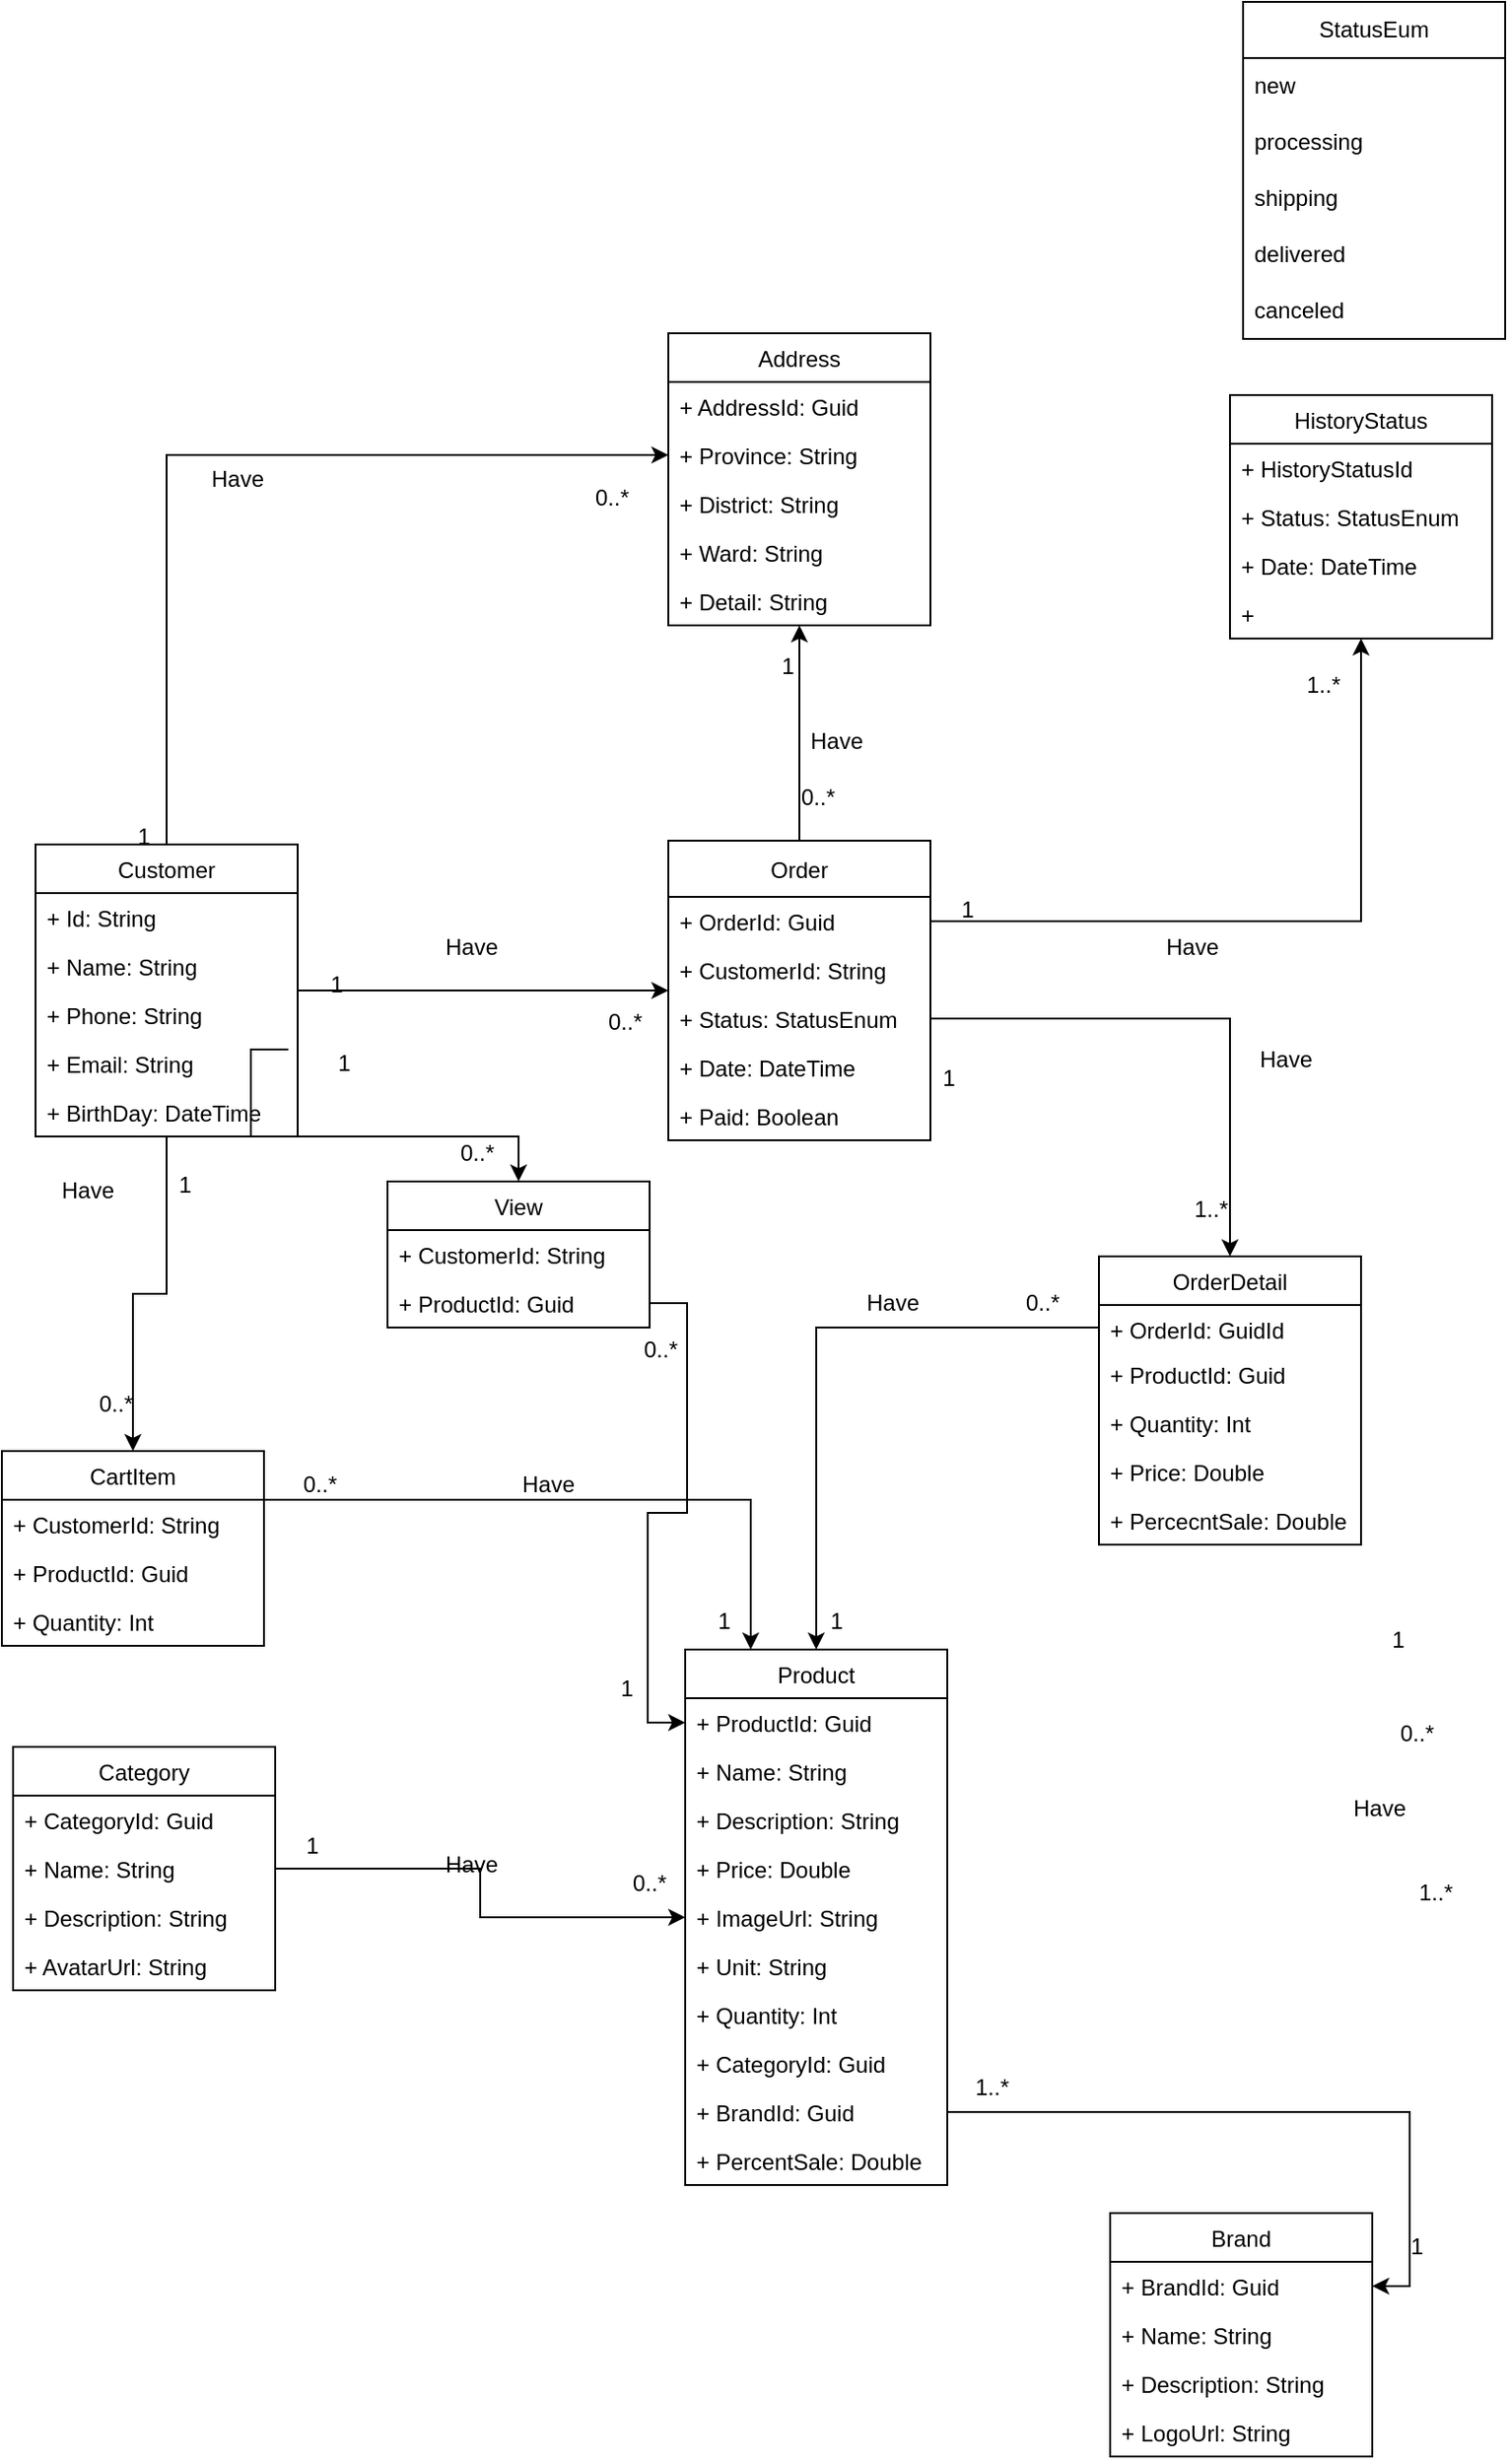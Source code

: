 <mxfile version="21.0.2" type="device"><diagram id="C5RBs43oDa-KdzZeNtuy" name="Page-1"><mxGraphModel dx="1518" dy="1815" grid="0" gridSize="10" guides="1" tooltips="1" connect="1" arrows="1" fold="1" page="1" pageScale="1" pageWidth="827" pageHeight="1169" math="0" shadow="0"><root><mxCell id="WIyWlLk6GJQsqaUBKTNV-0"/><mxCell id="WIyWlLk6GJQsqaUBKTNV-1" parent="WIyWlLk6GJQsqaUBKTNV-0"/><mxCell id="mDzmJwolwOswNW1QWuej-16" value="Category" style="swimlane;fontStyle=0;childLayout=stackLayout;horizontal=1;startSize=26;fillColor=none;horizontalStack=0;resizeParent=1;resizeParentMax=0;resizeLast=0;collapsible=1;marginBottom=0;" parent="WIyWlLk6GJQsqaUBKTNV-1" vertex="1"><mxGeometry x="30" y="522" width="140" height="130" as="geometry"/></mxCell><mxCell id="mDzmJwolwOswNW1QWuej-17" value="+ CategoryId: Guid" style="text;strokeColor=none;fillColor=none;align=left;verticalAlign=top;spacingLeft=4;spacingRight=4;overflow=hidden;rotatable=0;points=[[0,0.5],[1,0.5]];portConstraint=eastwest;" parent="mDzmJwolwOswNW1QWuej-16" vertex="1"><mxGeometry y="26" width="140" height="26" as="geometry"/></mxCell><mxCell id="mDzmJwolwOswNW1QWuej-18" value="+ Name: String" style="text;strokeColor=none;fillColor=none;align=left;verticalAlign=top;spacingLeft=4;spacingRight=4;overflow=hidden;rotatable=0;points=[[0,0.5],[1,0.5]];portConstraint=eastwest;" parent="mDzmJwolwOswNW1QWuej-16" vertex="1"><mxGeometry y="52" width="140" height="26" as="geometry"/></mxCell><mxCell id="mDzmJwolwOswNW1QWuej-19" value="+ Description: String" style="text;strokeColor=none;fillColor=none;align=left;verticalAlign=top;spacingLeft=4;spacingRight=4;overflow=hidden;rotatable=0;points=[[0,0.5],[1,0.5]];portConstraint=eastwest;" parent="mDzmJwolwOswNW1QWuej-16" vertex="1"><mxGeometry y="78" width="140" height="26" as="geometry"/></mxCell><mxCell id="mDzmJwolwOswNW1QWuej-20" value="+ AvatarUrl: String" style="text;strokeColor=none;fillColor=none;align=left;verticalAlign=top;spacingLeft=4;spacingRight=4;overflow=hidden;rotatable=0;points=[[0,0.5],[1,0.5]];portConstraint=eastwest;" parent="mDzmJwolwOswNW1QWuej-16" vertex="1"><mxGeometry y="104" width="140" height="26" as="geometry"/></mxCell><mxCell id="mDzmJwolwOswNW1QWuej-94" style="edgeStyle=orthogonalEdgeStyle;rounded=0;orthogonalLoop=1;jettySize=auto;html=1;exitX=1;exitY=0.25;exitDx=0;exitDy=0;entryX=0.25;entryY=0;entryDx=0;entryDy=0;" parent="WIyWlLk6GJQsqaUBKTNV-1" source="mDzmJwolwOswNW1QWuej-21" target="mDzmJwolwOswNW1QWuej-0" edge="1"><mxGeometry relative="1" as="geometry"/></mxCell><mxCell id="mDzmJwolwOswNW1QWuej-21" value="CartItem" style="swimlane;fontStyle=0;childLayout=stackLayout;horizontal=1;startSize=26;fillColor=none;horizontalStack=0;resizeParent=1;resizeParentMax=0;resizeLast=0;collapsible=1;marginBottom=0;" parent="WIyWlLk6GJQsqaUBKTNV-1" vertex="1"><mxGeometry x="24" y="364" width="140" height="104" as="geometry"/></mxCell><mxCell id="mDzmJwolwOswNW1QWuej-23" value="+ CustomerId: String" style="text;strokeColor=none;fillColor=none;align=left;verticalAlign=top;spacingLeft=4;spacingRight=4;overflow=hidden;rotatable=0;points=[[0,0.5],[1,0.5]];portConstraint=eastwest;" parent="mDzmJwolwOswNW1QWuej-21" vertex="1"><mxGeometry y="26" width="140" height="26" as="geometry"/></mxCell><mxCell id="mDzmJwolwOswNW1QWuej-24" value="+ ProductId: Guid" style="text;strokeColor=none;fillColor=none;align=left;verticalAlign=top;spacingLeft=4;spacingRight=4;overflow=hidden;rotatable=0;points=[[0,0.5],[1,0.5]];portConstraint=eastwest;" parent="mDzmJwolwOswNW1QWuej-21" vertex="1"><mxGeometry y="52" width="140" height="26" as="geometry"/></mxCell><mxCell id="mDzmJwolwOswNW1QWuej-25" value="+ Quantity: Int" style="text;strokeColor=none;fillColor=none;align=left;verticalAlign=top;spacingLeft=4;spacingRight=4;overflow=hidden;rotatable=0;points=[[0,0.5],[1,0.5]];portConstraint=eastwest;" parent="mDzmJwolwOswNW1QWuej-21" vertex="1"><mxGeometry y="78" width="140" height="26" as="geometry"/></mxCell><mxCell id="mDzmJwolwOswNW1QWuej-26" value="Address" style="swimlane;fontStyle=0;childLayout=stackLayout;horizontal=1;startSize=26;fillColor=none;horizontalStack=0;resizeParent=1;resizeParentMax=0;resizeLast=0;collapsible=1;marginBottom=0;" parent="WIyWlLk6GJQsqaUBKTNV-1" vertex="1"><mxGeometry x="380" y="-233" width="140" height="156" as="geometry"/></mxCell><mxCell id="mDzmJwolwOswNW1QWuej-27" value="+ AddressId: Guid" style="text;strokeColor=none;fillColor=none;align=left;verticalAlign=top;spacingLeft=4;spacingRight=4;overflow=hidden;rotatable=0;points=[[0,0.5],[1,0.5]];portConstraint=eastwest;" parent="mDzmJwolwOswNW1QWuej-26" vertex="1"><mxGeometry y="26" width="140" height="26" as="geometry"/></mxCell><mxCell id="mDzmJwolwOswNW1QWuej-28" value="+ Province: String" style="text;strokeColor=none;fillColor=none;align=left;verticalAlign=top;spacingLeft=4;spacingRight=4;overflow=hidden;rotatable=0;points=[[0,0.5],[1,0.5]];portConstraint=eastwest;" parent="mDzmJwolwOswNW1QWuej-26" vertex="1"><mxGeometry y="52" width="140" height="26" as="geometry"/></mxCell><mxCell id="mDzmJwolwOswNW1QWuej-29" value="+ District: String" style="text;strokeColor=none;fillColor=none;align=left;verticalAlign=top;spacingLeft=4;spacingRight=4;overflow=hidden;rotatable=0;points=[[0,0.5],[1,0.5]];portConstraint=eastwest;" parent="mDzmJwolwOswNW1QWuej-26" vertex="1"><mxGeometry y="78" width="140" height="26" as="geometry"/></mxCell><mxCell id="mDzmJwolwOswNW1QWuej-30" value="+ Ward: String" style="text;strokeColor=none;fillColor=none;align=left;verticalAlign=top;spacingLeft=4;spacingRight=4;overflow=hidden;rotatable=0;points=[[0,0.5],[1,0.5]];portConstraint=eastwest;" parent="mDzmJwolwOswNW1QWuej-26" vertex="1"><mxGeometry y="104" width="140" height="26" as="geometry"/></mxCell><mxCell id="k-5oP7KKYX7GasBhULWU-1" value="+ Detail: String" style="text;strokeColor=none;fillColor=none;align=left;verticalAlign=top;spacingLeft=4;spacingRight=4;overflow=hidden;rotatable=0;points=[[0,0.5],[1,0.5]];portConstraint=eastwest;" parent="mDzmJwolwOswNW1QWuej-26" vertex="1"><mxGeometry y="130" width="140" height="26" as="geometry"/></mxCell><mxCell id="mDzmJwolwOswNW1QWuej-96" style="edgeStyle=orthogonalEdgeStyle;rounded=0;orthogonalLoop=1;jettySize=auto;html=1;exitX=0.5;exitY=0;exitDx=0;exitDy=0;" parent="WIyWlLk6GJQsqaUBKTNV-1" source="mDzmJwolwOswNW1QWuej-36" target="mDzmJwolwOswNW1QWuej-26" edge="1"><mxGeometry relative="1" as="geometry"/></mxCell><mxCell id="mDzmJwolwOswNW1QWuej-36" value="Order" style="swimlane;fontStyle=0;childLayout=stackLayout;horizontal=1;startSize=30;fillColor=none;horizontalStack=0;resizeParent=1;resizeParentMax=0;resizeLast=0;collapsible=1;marginBottom=0;" parent="WIyWlLk6GJQsqaUBKTNV-1" vertex="1"><mxGeometry x="380" y="38" width="140" height="160" as="geometry"/></mxCell><mxCell id="mDzmJwolwOswNW1QWuej-37" value="+ OrderId: Guid" style="text;strokeColor=none;fillColor=none;align=left;verticalAlign=top;spacingLeft=4;spacingRight=4;overflow=hidden;rotatable=0;points=[[0,0.5],[1,0.5]];portConstraint=eastwest;" parent="mDzmJwolwOswNW1QWuej-36" vertex="1"><mxGeometry y="30" width="140" height="26" as="geometry"/></mxCell><mxCell id="mDzmJwolwOswNW1QWuej-38" value="+ CustomerId: String" style="text;strokeColor=none;fillColor=none;align=left;verticalAlign=top;spacingLeft=4;spacingRight=4;overflow=hidden;rotatable=0;points=[[0,0.5],[1,0.5]];portConstraint=eastwest;" parent="mDzmJwolwOswNW1QWuej-36" vertex="1"><mxGeometry y="56" width="140" height="26" as="geometry"/></mxCell><mxCell id="mDzmJwolwOswNW1QWuej-39" value="+ Status: StatusEnum" style="text;strokeColor=none;fillColor=none;align=left;verticalAlign=top;spacingLeft=4;spacingRight=4;overflow=hidden;rotatable=0;points=[[0,0.5],[1,0.5]];portConstraint=eastwest;" parent="mDzmJwolwOswNW1QWuej-36" vertex="1"><mxGeometry y="82" width="140" height="26" as="geometry"/></mxCell><mxCell id="mDzmJwolwOswNW1QWuej-40" value="+ Date: DateTime" style="text;strokeColor=none;fillColor=none;align=left;verticalAlign=top;spacingLeft=4;spacingRight=4;overflow=hidden;rotatable=0;points=[[0,0.5],[1,0.5]];portConstraint=eastwest;" parent="mDzmJwolwOswNW1QWuej-36" vertex="1"><mxGeometry y="108" width="140" height="26" as="geometry"/></mxCell><mxCell id="k-5oP7KKYX7GasBhULWU-15" value="+ Paid: Boolean" style="text;strokeColor=none;fillColor=none;align=left;verticalAlign=top;spacingLeft=4;spacingRight=4;overflow=hidden;rotatable=0;points=[[0,0.5],[1,0.5]];portConstraint=eastwest;" parent="mDzmJwolwOswNW1QWuej-36" vertex="1"><mxGeometry y="134" width="140" height="26" as="geometry"/></mxCell><mxCell id="mDzmJwolwOswNW1QWuej-41" value="OrderDetail" style="swimlane;fontStyle=0;childLayout=stackLayout;horizontal=1;startSize=26;fillColor=none;horizontalStack=0;resizeParent=1;resizeParentMax=0;resizeLast=0;collapsible=1;marginBottom=0;" parent="WIyWlLk6GJQsqaUBKTNV-1" vertex="1"><mxGeometry x="610" y="260" width="140" height="154" as="geometry"/></mxCell><mxCell id="mDzmJwolwOswNW1QWuej-42" value="+ OrderId: GuidId" style="text;strokeColor=none;fillColor=none;align=left;verticalAlign=top;spacingLeft=4;spacingRight=4;overflow=hidden;rotatable=0;points=[[0,0.5],[1,0.5]];portConstraint=eastwest;" parent="mDzmJwolwOswNW1QWuej-41" vertex="1"><mxGeometry y="26" width="140" height="24" as="geometry"/></mxCell><mxCell id="mDzmJwolwOswNW1QWuej-43" value="+ ProductId: Guid" style="text;strokeColor=none;fillColor=none;align=left;verticalAlign=top;spacingLeft=4;spacingRight=4;overflow=hidden;rotatable=0;points=[[0,0.5],[1,0.5]];portConstraint=eastwest;" parent="mDzmJwolwOswNW1QWuej-41" vertex="1"><mxGeometry y="50" width="140" height="26" as="geometry"/></mxCell><mxCell id="mDzmJwolwOswNW1QWuej-44" value="+ Quantity: Int" style="text;strokeColor=none;fillColor=none;align=left;verticalAlign=top;spacingLeft=4;spacingRight=4;overflow=hidden;rotatable=0;points=[[0,0.5],[1,0.5]];portConstraint=eastwest;" parent="mDzmJwolwOswNW1QWuej-41" vertex="1"><mxGeometry y="76" width="140" height="26" as="geometry"/></mxCell><mxCell id="mDzmJwolwOswNW1QWuej-45" value="+ Price: Double" style="text;strokeColor=none;fillColor=none;align=left;verticalAlign=top;spacingLeft=4;spacingRight=4;overflow=hidden;rotatable=0;points=[[0,0.5],[1,0.5]];portConstraint=eastwest;" parent="mDzmJwolwOswNW1QWuej-41" vertex="1"><mxGeometry y="102" width="140" height="26" as="geometry"/></mxCell><mxCell id="qrwldXHXab-Jfri_0_U7-14" value="+ PercecntSale: Double" style="text;strokeColor=none;fillColor=none;align=left;verticalAlign=top;spacingLeft=4;spacingRight=4;overflow=hidden;rotatable=0;points=[[0,0.5],[1,0.5]];portConstraint=eastwest;" parent="mDzmJwolwOswNW1QWuej-41" vertex="1"><mxGeometry y="128" width="140" height="26" as="geometry"/></mxCell><mxCell id="mDzmJwolwOswNW1QWuej-46" value="HistoryStatus" style="swimlane;fontStyle=0;childLayout=stackLayout;horizontal=1;startSize=26;fillColor=none;horizontalStack=0;resizeParent=1;resizeParentMax=0;resizeLast=0;collapsible=1;marginBottom=0;" parent="WIyWlLk6GJQsqaUBKTNV-1" vertex="1"><mxGeometry x="680" y="-200" width="140" height="130" as="geometry"/></mxCell><mxCell id="mDzmJwolwOswNW1QWuej-47" value="+ HistoryStatusId" style="text;strokeColor=none;fillColor=none;align=left;verticalAlign=top;spacingLeft=4;spacingRight=4;overflow=hidden;rotatable=0;points=[[0,0.5],[1,0.5]];portConstraint=eastwest;" parent="mDzmJwolwOswNW1QWuej-46" vertex="1"><mxGeometry y="26" width="140" height="26" as="geometry"/></mxCell><mxCell id="mDzmJwolwOswNW1QWuej-48" value="+ Status: StatusEnum" style="text;strokeColor=none;fillColor=none;align=left;verticalAlign=top;spacingLeft=4;spacingRight=4;overflow=hidden;rotatable=0;points=[[0,0.5],[1,0.5]];portConstraint=eastwest;" parent="mDzmJwolwOswNW1QWuej-46" vertex="1"><mxGeometry y="52" width="140" height="26" as="geometry"/></mxCell><mxCell id="mDzmJwolwOswNW1QWuej-49" value="+ Date: DateTime" style="text;strokeColor=none;fillColor=none;align=left;verticalAlign=top;spacingLeft=4;spacingRight=4;overflow=hidden;rotatable=0;points=[[0,0.5],[1,0.5]];portConstraint=eastwest;" parent="mDzmJwolwOswNW1QWuej-46" vertex="1"><mxGeometry y="78" width="140" height="26" as="geometry"/></mxCell><mxCell id="mDzmJwolwOswNW1QWuej-50" value="+ " style="text;strokeColor=none;fillColor=none;align=left;verticalAlign=top;spacingLeft=4;spacingRight=4;overflow=hidden;rotatable=0;points=[[0,0.5],[1,0.5]];portConstraint=eastwest;" parent="mDzmJwolwOswNW1QWuej-46" vertex="1"><mxGeometry y="104" width="140" height="26" as="geometry"/></mxCell><mxCell id="mDzmJwolwOswNW1QWuej-61" value="0..*" style="text;html=1;strokeColor=none;fillColor=none;align=center;verticalAlign=middle;whiteSpace=wrap;rounded=0;" parent="WIyWlLk6GJQsqaUBKTNV-1" vertex="1"><mxGeometry x="164" y="367" width="60" height="30" as="geometry"/></mxCell><mxCell id="mDzmJwolwOswNW1QWuej-62" value="1..*" style="text;html=1;strokeColor=none;fillColor=none;align=center;verticalAlign=middle;whiteSpace=wrap;rounded=0;" parent="WIyWlLk6GJQsqaUBKTNV-1" vertex="1"><mxGeometry x="760" y="585" width="60" height="30" as="geometry"/></mxCell><mxCell id="mDzmJwolwOswNW1QWuej-65" value="" style="group" parent="WIyWlLk6GJQsqaUBKTNV-1" vertex="1" connectable="0"><mxGeometry x="170" y="100" width="220" height="50" as="geometry"/></mxCell><mxCell id="mDzmJwolwOswNW1QWuej-63" value="1" style="text;html=1;strokeColor=none;fillColor=none;align=center;verticalAlign=middle;whiteSpace=wrap;rounded=0;" parent="mDzmJwolwOswNW1QWuej-65" vertex="1"><mxGeometry width="66" height="30" as="geometry"/></mxCell><mxCell id="mDzmJwolwOswNW1QWuej-64" value="0..*" style="text;html=1;strokeColor=none;fillColor=none;align=center;verticalAlign=middle;whiteSpace=wrap;rounded=0;" parent="mDzmJwolwOswNW1QWuej-65" vertex="1"><mxGeometry x="154" y="20" width="66" height="30" as="geometry"/></mxCell><mxCell id="mDzmJwolwOswNW1QWuej-80" value="" style="group" parent="WIyWlLk6GJQsqaUBKTNV-1" vertex="1" connectable="0"><mxGeometry x="500" y="150" width="200" height="100" as="geometry"/></mxCell><mxCell id="mDzmJwolwOswNW1QWuej-78" value="" style="group" parent="mDzmJwolwOswNW1QWuej-80" vertex="1" connectable="0"><mxGeometry x="140" y="70" width="60" height="30" as="geometry"/></mxCell><mxCell id="mDzmJwolwOswNW1QWuej-77" value="1..*" style="text;html=1;strokeColor=none;fillColor=none;align=center;verticalAlign=middle;whiteSpace=wrap;rounded=0;" parent="mDzmJwolwOswNW1QWuej-78" vertex="1"><mxGeometry width="60" height="30" as="geometry"/></mxCell><mxCell id="mDzmJwolwOswNW1QWuej-76" style="edgeStyle=orthogonalEdgeStyle;rounded=0;orthogonalLoop=1;jettySize=auto;html=1;exitX=1;exitY=0.5;exitDx=0;exitDy=0;" parent="mDzmJwolwOswNW1QWuej-80" source="mDzmJwolwOswNW1QWuej-39" target="mDzmJwolwOswNW1QWuej-41" edge="1"><mxGeometry relative="1" as="geometry"/></mxCell><mxCell id="mDzmJwolwOswNW1QWuej-79" value="1" style="text;html=1;strokeColor=none;fillColor=none;align=center;verticalAlign=middle;whiteSpace=wrap;rounded=0;" parent="mDzmJwolwOswNW1QWuej-80" vertex="1"><mxGeometry width="60" height="30" as="geometry"/></mxCell><mxCell id="mDzmJwolwOswNW1QWuej-84" value="" style="group" parent="WIyWlLk6GJQsqaUBKTNV-1" vertex="1" connectable="0"><mxGeometry x="48" y="199" width="111" height="163" as="geometry"/></mxCell><mxCell id="mDzmJwolwOswNW1QWuej-82" value="1" style="text;html=1;strokeColor=none;fillColor=none;align=center;verticalAlign=middle;whiteSpace=wrap;rounded=0;" parent="mDzmJwolwOswNW1QWuej-84" vertex="1"><mxGeometry x="37" width="74" height="45.278" as="geometry"/></mxCell><mxCell id="mDzmJwolwOswNW1QWuej-83" value="0..*" style="text;html=1;strokeColor=none;fillColor=none;align=center;verticalAlign=middle;whiteSpace=wrap;rounded=0;" parent="mDzmJwolwOswNW1QWuej-84" vertex="1"><mxGeometry y="117.722" width="74" height="45.278" as="geometry"/></mxCell><mxCell id="mDzmJwolwOswNW1QWuej-100" value="0..*" style="text;html=1;strokeColor=none;fillColor=none;align=center;verticalAlign=middle;whiteSpace=wrap;rounded=0;" parent="WIyWlLk6GJQsqaUBKTNV-1" vertex="1"><mxGeometry x="750" y="500" width="60" height="30" as="geometry"/></mxCell><mxCell id="mDzmJwolwOswNW1QWuej-104" value="1" style="text;html=1;strokeColor=none;fillColor=none;align=center;verticalAlign=middle;whiteSpace=wrap;rounded=0;" parent="WIyWlLk6GJQsqaUBKTNV-1" vertex="1"><mxGeometry x="380" y="440" width="60" height="30" as="geometry"/></mxCell><mxCell id="mDzmJwolwOswNW1QWuej-106" value="0..*" style="text;html=1;strokeColor=none;fillColor=none;align=center;verticalAlign=middle;whiteSpace=wrap;rounded=0;" parent="WIyWlLk6GJQsqaUBKTNV-1" vertex="1"><mxGeometry x="320" y="-160" width="60" height="30" as="geometry"/></mxCell><mxCell id="mDzmJwolwOswNW1QWuej-109" value="" style="group" parent="WIyWlLk6GJQsqaUBKTNV-1" vertex="1" connectable="0"><mxGeometry x="70" y="-147" width="310" height="343" as="geometry"/></mxCell><mxCell id="mDzmJwolwOswNW1QWuej-105" value="1" style="text;html=1;strokeColor=none;fillColor=none;align=center;verticalAlign=middle;whiteSpace=wrap;rounded=0;" parent="mDzmJwolwOswNW1QWuej-109" vertex="1"><mxGeometry y="168" width="60" height="30" as="geometry"/></mxCell><mxCell id="mDzmJwolwOswNW1QWuej-31" value="Customer" style="swimlane;fontStyle=0;childLayout=stackLayout;horizontal=1;startSize=26;fillColor=none;horizontalStack=0;resizeParent=1;resizeParentMax=0;resizeLast=0;collapsible=1;marginBottom=0;" parent="mDzmJwolwOswNW1QWuej-109" vertex="1"><mxGeometry x="-28" y="187" width="140" height="156" as="geometry"/></mxCell><mxCell id="k-5oP7KKYX7GasBhULWU-0" value="+ Id: String" style="text;strokeColor=none;fillColor=none;align=left;verticalAlign=top;spacingLeft=4;spacingRight=4;overflow=hidden;rotatable=0;points=[[0,0.5],[1,0.5]];portConstraint=eastwest;" parent="mDzmJwolwOswNW1QWuej-31" vertex="1"><mxGeometry y="26" width="140" height="26" as="geometry"/></mxCell><mxCell id="mDzmJwolwOswNW1QWuej-32" value="+ Name: String" style="text;strokeColor=none;fillColor=none;align=left;verticalAlign=top;spacingLeft=4;spacingRight=4;overflow=hidden;rotatable=0;points=[[0,0.5],[1,0.5]];portConstraint=eastwest;" parent="mDzmJwolwOswNW1QWuej-31" vertex="1"><mxGeometry y="52" width="140" height="26" as="geometry"/></mxCell><mxCell id="mDzmJwolwOswNW1QWuej-33" value="+ Phone: String" style="text;strokeColor=none;fillColor=none;align=left;verticalAlign=top;spacingLeft=4;spacingRight=4;overflow=hidden;rotatable=0;points=[[0,0.5],[1,0.5]];portConstraint=eastwest;" parent="mDzmJwolwOswNW1QWuej-31" vertex="1"><mxGeometry y="78" width="140" height="26" as="geometry"/></mxCell><mxCell id="mDzmJwolwOswNW1QWuej-34" value="+ Email: String" style="text;strokeColor=none;fillColor=none;align=left;verticalAlign=top;spacingLeft=4;spacingRight=4;overflow=hidden;rotatable=0;points=[[0,0.5],[1,0.5]];portConstraint=eastwest;" parent="mDzmJwolwOswNW1QWuej-31" vertex="1"><mxGeometry y="104" width="140" height="26" as="geometry"/></mxCell><mxCell id="mDzmJwolwOswNW1QWuej-35" value="+ BirthDay: DateTime" style="text;strokeColor=none;fillColor=none;align=left;verticalAlign=top;spacingLeft=4;spacingRight=4;overflow=hidden;rotatable=0;points=[[0,0.5],[1,0.5]];portConstraint=eastwest;" parent="mDzmJwolwOswNW1QWuej-31" vertex="1"><mxGeometry y="130" width="140" height="26" as="geometry"/></mxCell><mxCell id="Qe8w1VolT2GmPhQDjjeO-1" value="1" style="text;html=1;strokeColor=none;fillColor=none;align=center;verticalAlign=middle;whiteSpace=wrap;rounded=0;" vertex="1" parent="mDzmJwolwOswNW1QWuej-109"><mxGeometry x="107" y="289" width="60" height="30" as="geometry"/></mxCell><mxCell id="mDzmJwolwOswNW1QWuej-110" value="1" style="text;html=1;strokeColor=none;fillColor=none;align=center;verticalAlign=middle;whiteSpace=wrap;rounded=0;" parent="WIyWlLk6GJQsqaUBKTNV-1" vertex="1"><mxGeometry x="414" y="-70" width="60" height="30" as="geometry"/></mxCell><mxCell id="mDzmJwolwOswNW1QWuej-111" value="0..*" style="text;html=1;strokeColor=none;fillColor=none;align=center;verticalAlign=middle;whiteSpace=wrap;rounded=0;" parent="WIyWlLk6GJQsqaUBKTNV-1" vertex="1"><mxGeometry x="430" width="60" height="30" as="geometry"/></mxCell><mxCell id="mDzmJwolwOswNW1QWuej-112" value="1" style="text;html=1;strokeColor=none;fillColor=none;align=center;verticalAlign=middle;whiteSpace=wrap;rounded=0;" parent="WIyWlLk6GJQsqaUBKTNV-1" vertex="1"><mxGeometry x="740" y="450" width="60" height="30" as="geometry"/></mxCell><mxCell id="mDzmJwolwOswNW1QWuej-117" value="" style="group" parent="WIyWlLk6GJQsqaUBKTNV-1" vertex="1" connectable="0"><mxGeometry x="510" y="-60" width="250" height="150" as="geometry"/></mxCell><mxCell id="mDzmJwolwOswNW1QWuej-97" style="edgeStyle=orthogonalEdgeStyle;rounded=0;orthogonalLoop=1;jettySize=auto;html=1;exitX=1;exitY=0.5;exitDx=0;exitDy=0;" parent="mDzmJwolwOswNW1QWuej-117" source="mDzmJwolwOswNW1QWuej-37" target="mDzmJwolwOswNW1QWuej-46" edge="1"><mxGeometry relative="1" as="geometry"/></mxCell><mxCell id="mDzmJwolwOswNW1QWuej-98" value="1" style="text;html=1;strokeColor=none;fillColor=none;align=center;verticalAlign=middle;whiteSpace=wrap;rounded=0;" parent="mDzmJwolwOswNW1QWuej-117" vertex="1"><mxGeometry y="120" width="60" height="30" as="geometry"/></mxCell><mxCell id="mDzmJwolwOswNW1QWuej-113" value="1..*" style="text;html=1;strokeColor=none;fillColor=none;align=center;verticalAlign=middle;whiteSpace=wrap;rounded=0;" parent="mDzmJwolwOswNW1QWuej-117" vertex="1"><mxGeometry x="190" width="60" height="30" as="geometry"/></mxCell><mxCell id="mDzmJwolwOswNW1QWuej-121" value="Have" style="text;html=1;strokeColor=none;fillColor=none;align=center;verticalAlign=middle;whiteSpace=wrap;rounded=0;" parent="WIyWlLk6GJQsqaUBKTNV-1" vertex="1"><mxGeometry x="245" y="80" width="60" height="30" as="geometry"/></mxCell><mxCell id="mDzmJwolwOswNW1QWuej-122" value="Have" style="text;html=1;strokeColor=none;fillColor=none;align=center;verticalAlign=middle;whiteSpace=wrap;rounded=0;" parent="WIyWlLk6GJQsqaUBKTNV-1" vertex="1"><mxGeometry x="730" y="540" width="60" height="30" as="geometry"/></mxCell><mxCell id="mDzmJwolwOswNW1QWuej-123" value="Have" style="text;html=1;strokeColor=none;fillColor=none;align=center;verticalAlign=middle;whiteSpace=wrap;rounded=0;" parent="WIyWlLk6GJQsqaUBKTNV-1" vertex="1"><mxGeometry x="40" y="210" width="60" height="30" as="geometry"/></mxCell><mxCell id="mDzmJwolwOswNW1QWuej-124" value="Have" style="text;html=1;strokeColor=none;fillColor=none;align=center;verticalAlign=middle;whiteSpace=wrap;rounded=0;" parent="WIyWlLk6GJQsqaUBKTNV-1" vertex="1"><mxGeometry x="120" y="-170" width="60" height="30" as="geometry"/></mxCell><mxCell id="mDzmJwolwOswNW1QWuej-125" value="Have" style="text;html=1;strokeColor=none;fillColor=none;align=center;verticalAlign=middle;whiteSpace=wrap;rounded=0;" parent="WIyWlLk6GJQsqaUBKTNV-1" vertex="1"><mxGeometry x="630" y="80" width="60" height="30" as="geometry"/></mxCell><mxCell id="mDzmJwolwOswNW1QWuej-126" value="Have" style="text;html=1;strokeColor=none;fillColor=none;align=center;verticalAlign=middle;whiteSpace=wrap;rounded=0;" parent="WIyWlLk6GJQsqaUBKTNV-1" vertex="1"><mxGeometry x="440" y="-30" width="60" height="30" as="geometry"/></mxCell><mxCell id="mDzmJwolwOswNW1QWuej-127" value="Have" style="text;html=1;strokeColor=none;fillColor=none;align=center;verticalAlign=middle;whiteSpace=wrap;rounded=0;" parent="WIyWlLk6GJQsqaUBKTNV-1" vertex="1"><mxGeometry x="680" y="140" width="60" height="30" as="geometry"/></mxCell><mxCell id="mDzmJwolwOswNW1QWuej-129" value="Have" style="text;html=1;strokeColor=none;fillColor=none;align=center;verticalAlign=middle;whiteSpace=wrap;rounded=0;" parent="WIyWlLk6GJQsqaUBKTNV-1" vertex="1"><mxGeometry x="286" y="367" width="60" height="30" as="geometry"/></mxCell><mxCell id="mDzmJwolwOswNW1QWuej-128" value="Have" style="text;html=1;strokeColor=none;fillColor=none;align=center;verticalAlign=middle;whiteSpace=wrap;rounded=0;" parent="WIyWlLk6GJQsqaUBKTNV-1" vertex="1"><mxGeometry x="470" y="270" width="60" height="30" as="geometry"/></mxCell><mxCell id="mDzmJwolwOswNW1QWuej-137" value="" style="group" parent="WIyWlLk6GJQsqaUBKTNV-1" vertex="1" connectable="0"><mxGeometry x="440" y="270" width="170" height="382" as="geometry"/></mxCell><mxCell id="mDzmJwolwOswNW1QWuej-119" value="0..*" style="text;html=1;strokeColor=none;fillColor=none;align=center;verticalAlign=middle;whiteSpace=wrap;rounded=0;" parent="mDzmJwolwOswNW1QWuej-137" vertex="1"><mxGeometry x="110" width="60" height="30" as="geometry"/></mxCell><mxCell id="mDzmJwolwOswNW1QWuej-136" value="1" style="text;html=1;strokeColor=none;fillColor=none;align=center;verticalAlign=middle;whiteSpace=wrap;rounded=0;" parent="mDzmJwolwOswNW1QWuej-137" vertex="1"><mxGeometry y="170" width="60" height="30" as="geometry"/></mxCell><mxCell id="mDzmJwolwOswNW1QWuej-0" value="Product" style="swimlane;fontStyle=0;childLayout=stackLayout;horizontal=1;startSize=26;fillColor=none;horizontalStack=0;resizeParent=1;resizeParentMax=0;resizeLast=0;collapsible=1;marginBottom=0;" parent="mDzmJwolwOswNW1QWuej-137" vertex="1"><mxGeometry x="-51" y="200" width="140" height="286" as="geometry"/></mxCell><mxCell id="mDzmJwolwOswNW1QWuej-2" value="+ ProductId: Guid" style="text;strokeColor=none;fillColor=none;align=left;verticalAlign=top;spacingLeft=4;spacingRight=4;overflow=hidden;rotatable=0;points=[[0,0.5],[1,0.5]];portConstraint=eastwest;" parent="mDzmJwolwOswNW1QWuej-0" vertex="1"><mxGeometry y="26" width="140" height="26" as="geometry"/></mxCell><mxCell id="mDzmJwolwOswNW1QWuej-13" value="+ Name: String" style="text;strokeColor=none;fillColor=none;align=left;verticalAlign=top;spacingLeft=4;spacingRight=4;overflow=hidden;rotatable=0;points=[[0,0.5],[1,0.5]];portConstraint=eastwest;" parent="mDzmJwolwOswNW1QWuej-0" vertex="1"><mxGeometry y="52" width="140" height="26" as="geometry"/></mxCell><mxCell id="mDzmJwolwOswNW1QWuej-14" value="+ Description: String" style="text;strokeColor=none;fillColor=none;align=left;verticalAlign=top;spacingLeft=4;spacingRight=4;overflow=hidden;rotatable=0;points=[[0,0.5],[1,0.5]];portConstraint=eastwest;" parent="mDzmJwolwOswNW1QWuej-0" vertex="1"><mxGeometry y="78" width="140" height="26" as="geometry"/></mxCell><mxCell id="k-5oP7KKYX7GasBhULWU-3" value="+ Price: Double" style="text;strokeColor=none;fillColor=none;align=left;verticalAlign=top;spacingLeft=4;spacingRight=4;overflow=hidden;rotatable=0;points=[[0,0.5],[1,0.5]];portConstraint=eastwest;" parent="mDzmJwolwOswNW1QWuej-0" vertex="1"><mxGeometry y="104" width="140" height="26" as="geometry"/></mxCell><mxCell id="mDzmJwolwOswNW1QWuej-15" value="+ ImageUrl: String" style="text;strokeColor=none;fillColor=none;align=left;verticalAlign=top;spacingLeft=4;spacingRight=4;overflow=hidden;rotatable=0;points=[[0,0.5],[1,0.5]];portConstraint=eastwest;" parent="mDzmJwolwOswNW1QWuej-0" vertex="1"><mxGeometry y="130" width="140" height="26" as="geometry"/></mxCell><mxCell id="k-5oP7KKYX7GasBhULWU-5" value="+ Unit: String" style="text;strokeColor=none;fillColor=none;align=left;verticalAlign=top;spacingLeft=4;spacingRight=4;overflow=hidden;rotatable=0;points=[[0,0.5],[1,0.5]];portConstraint=eastwest;" parent="mDzmJwolwOswNW1QWuej-0" vertex="1"><mxGeometry y="156" width="140" height="26" as="geometry"/></mxCell><mxCell id="k-5oP7KKYX7GasBhULWU-4" value="+ Quantity: Int" style="text;strokeColor=none;fillColor=none;align=left;verticalAlign=top;spacingLeft=4;spacingRight=4;overflow=hidden;rotatable=0;points=[[0,0.5],[1,0.5]];portConstraint=eastwest;" parent="mDzmJwolwOswNW1QWuej-0" vertex="1"><mxGeometry y="182" width="140" height="26" as="geometry"/></mxCell><mxCell id="k-5oP7KKYX7GasBhULWU-2" value="+ CategoryId: Guid" style="text;strokeColor=none;fillColor=none;align=left;verticalAlign=top;spacingLeft=4;spacingRight=4;overflow=hidden;rotatable=0;points=[[0,0.5],[1,0.5]];portConstraint=eastwest;" parent="mDzmJwolwOswNW1QWuej-0" vertex="1"><mxGeometry y="208" width="140" height="26" as="geometry"/></mxCell><mxCell id="qrwldXHXab-Jfri_0_U7-6" value="+ BrandId: Guid" style="text;strokeColor=none;fillColor=none;align=left;verticalAlign=top;spacingLeft=4;spacingRight=4;overflow=hidden;rotatable=0;points=[[0,0.5],[1,0.5]];portConstraint=eastwest;" parent="mDzmJwolwOswNW1QWuej-0" vertex="1"><mxGeometry y="234" width="140" height="26" as="geometry"/></mxCell><mxCell id="qrwldXHXab-Jfri_0_U7-13" value="+ PercentSale: Double" style="text;strokeColor=none;fillColor=none;align=left;verticalAlign=top;spacingLeft=4;spacingRight=4;overflow=hidden;rotatable=0;points=[[0,0.5],[1,0.5]];portConstraint=eastwest;" parent="mDzmJwolwOswNW1QWuej-0" vertex="1"><mxGeometry y="260" width="140" height="26" as="geometry"/></mxCell><mxCell id="k-5oP7KKYX7GasBhULWU-7" value="" style="group" parent="WIyWlLk6GJQsqaUBKTNV-1" vertex="1" connectable="0"><mxGeometry x="160" y="559.5" width="240" height="50" as="geometry"/></mxCell><mxCell id="mDzmJwolwOswNW1QWuej-130" value="Have" style="text;html=1;strokeColor=none;fillColor=none;align=center;verticalAlign=middle;whiteSpace=wrap;rounded=0;" parent="k-5oP7KKYX7GasBhULWU-7" vertex="1"><mxGeometry x="85" y="10.5" width="60" height="30" as="geometry"/></mxCell><mxCell id="mDzmJwolwOswNW1QWuej-99" value="1" style="text;html=1;strokeColor=none;fillColor=none;align=center;verticalAlign=middle;whiteSpace=wrap;rounded=0;" parent="k-5oP7KKYX7GasBhULWU-7" vertex="1"><mxGeometry width="60" height="30" as="geometry"/></mxCell><mxCell id="mDzmJwolwOswNW1QWuej-131" value="0..*" style="text;html=1;strokeColor=none;fillColor=none;align=center;verticalAlign=middle;whiteSpace=wrap;rounded=0;" parent="k-5oP7KKYX7GasBhULWU-7" vertex="1"><mxGeometry x="180" y="20" width="60" height="30" as="geometry"/></mxCell><mxCell id="mDzmJwolwOswNW1QWuej-58" style="edgeStyle=orthogonalEdgeStyle;rounded=0;orthogonalLoop=1;jettySize=auto;html=1;" parent="WIyWlLk6GJQsqaUBKTNV-1" source="mDzmJwolwOswNW1QWuej-31" target="mDzmJwolwOswNW1QWuej-36" edge="1"><mxGeometry relative="1" as="geometry"><mxPoint x="269" y="99" as="sourcePoint"/></mxGeometry></mxCell><mxCell id="mDzmJwolwOswNW1QWuej-81" style="edgeStyle=orthogonalEdgeStyle;rounded=0;orthogonalLoop=1;jettySize=auto;html=1;" parent="WIyWlLk6GJQsqaUBKTNV-1" source="mDzmJwolwOswNW1QWuej-31" target="mDzmJwolwOswNW1QWuej-21" edge="1"><mxGeometry relative="1" as="geometry"/></mxCell><mxCell id="mDzmJwolwOswNW1QWuej-95" style="edgeStyle=orthogonalEdgeStyle;rounded=0;orthogonalLoop=1;jettySize=auto;html=1;exitX=0.5;exitY=0;exitDx=0;exitDy=0;entryX=0;entryY=0.5;entryDx=0;entryDy=0;" parent="WIyWlLk6GJQsqaUBKTNV-1" source="mDzmJwolwOswNW1QWuej-31" target="mDzmJwolwOswNW1QWuej-28" edge="1"><mxGeometry relative="1" as="geometry"/></mxCell><mxCell id="mDzmJwolwOswNW1QWuej-93" style="edgeStyle=orthogonalEdgeStyle;rounded=0;orthogonalLoop=1;jettySize=auto;html=1;exitX=0;exitY=0.5;exitDx=0;exitDy=0;" parent="WIyWlLk6GJQsqaUBKTNV-1" source="mDzmJwolwOswNW1QWuej-42" target="mDzmJwolwOswNW1QWuej-0" edge="1"><mxGeometry relative="1" as="geometry"/></mxCell><mxCell id="mDzmJwolwOswNW1QWuej-92" style="edgeStyle=orthogonalEdgeStyle;rounded=0;orthogonalLoop=1;jettySize=auto;html=1;" parent="WIyWlLk6GJQsqaUBKTNV-1" source="mDzmJwolwOswNW1QWuej-16" target="mDzmJwolwOswNW1QWuej-0" edge="1"><mxGeometry relative="1" as="geometry"/></mxCell><mxCell id="k-5oP7KKYX7GasBhULWU-8" value="StatusEum" style="swimlane;fontStyle=0;childLayout=stackLayout;horizontal=1;startSize=30;horizontalStack=0;resizeParent=1;resizeParentMax=0;resizeLast=0;collapsible=1;marginBottom=0;whiteSpace=wrap;html=1;" parent="WIyWlLk6GJQsqaUBKTNV-1" vertex="1"><mxGeometry x="687" y="-410" width="140" height="180" as="geometry"/></mxCell><mxCell id="k-5oP7KKYX7GasBhULWU-9" value="new" style="text;strokeColor=none;fillColor=none;align=left;verticalAlign=middle;spacingLeft=4;spacingRight=4;overflow=hidden;points=[[0,0.5],[1,0.5]];portConstraint=eastwest;rotatable=0;whiteSpace=wrap;html=1;" parent="k-5oP7KKYX7GasBhULWU-8" vertex="1"><mxGeometry y="30" width="140" height="30" as="geometry"/></mxCell><mxCell id="k-5oP7KKYX7GasBhULWU-10" value="processing" style="text;strokeColor=none;fillColor=none;align=left;verticalAlign=middle;spacingLeft=4;spacingRight=4;overflow=hidden;points=[[0,0.5],[1,0.5]];portConstraint=eastwest;rotatable=0;whiteSpace=wrap;html=1;" parent="k-5oP7KKYX7GasBhULWU-8" vertex="1"><mxGeometry y="60" width="140" height="30" as="geometry"/></mxCell><mxCell id="k-5oP7KKYX7GasBhULWU-11" value="shipping" style="text;strokeColor=none;fillColor=none;align=left;verticalAlign=middle;spacingLeft=4;spacingRight=4;overflow=hidden;points=[[0,0.5],[1,0.5]];portConstraint=eastwest;rotatable=0;whiteSpace=wrap;html=1;" parent="k-5oP7KKYX7GasBhULWU-8" vertex="1"><mxGeometry y="90" width="140" height="30" as="geometry"/></mxCell><mxCell id="k-5oP7KKYX7GasBhULWU-13" value="delivered" style="text;strokeColor=none;fillColor=none;align=left;verticalAlign=middle;spacingLeft=4;spacingRight=4;overflow=hidden;points=[[0,0.5],[1,0.5]];portConstraint=eastwest;rotatable=0;whiteSpace=wrap;html=1;" parent="k-5oP7KKYX7GasBhULWU-8" vertex="1"><mxGeometry y="120" width="140" height="30" as="geometry"/></mxCell><mxCell id="k-5oP7KKYX7GasBhULWU-14" value="canceled" style="text;strokeColor=none;fillColor=none;align=left;verticalAlign=middle;spacingLeft=4;spacingRight=4;overflow=hidden;points=[[0,0.5],[1,0.5]];portConstraint=eastwest;rotatable=0;whiteSpace=wrap;html=1;" parent="k-5oP7KKYX7GasBhULWU-8" vertex="1"><mxGeometry y="150" width="140" height="30" as="geometry"/></mxCell><mxCell id="qrwldXHXab-Jfri_0_U7-0" value="View" style="swimlane;fontStyle=0;childLayout=stackLayout;horizontal=1;startSize=26;fillColor=none;horizontalStack=0;resizeParent=1;resizeParentMax=0;resizeLast=0;collapsible=1;marginBottom=0;" parent="WIyWlLk6GJQsqaUBKTNV-1" vertex="1"><mxGeometry x="230" y="220" width="140" height="78" as="geometry"/></mxCell><mxCell id="qrwldXHXab-Jfri_0_U7-1" value="+ CustomerId: String" style="text;strokeColor=none;fillColor=none;align=left;verticalAlign=top;spacingLeft=4;spacingRight=4;overflow=hidden;rotatable=0;points=[[0,0.5],[1,0.5]];portConstraint=eastwest;" parent="qrwldXHXab-Jfri_0_U7-0" vertex="1"><mxGeometry y="26" width="140" height="26" as="geometry"/></mxCell><mxCell id="qrwldXHXab-Jfri_0_U7-2" value="+ ProductId: Guid" style="text;strokeColor=none;fillColor=none;align=left;verticalAlign=top;spacingLeft=4;spacingRight=4;overflow=hidden;rotatable=0;points=[[0,0.5],[1,0.5]];portConstraint=eastwest;" parent="qrwldXHXab-Jfri_0_U7-0" vertex="1"><mxGeometry y="52" width="140" height="26" as="geometry"/></mxCell><mxCell id="qrwldXHXab-Jfri_0_U7-5" style="edgeStyle=orthogonalEdgeStyle;rounded=0;orthogonalLoop=1;jettySize=auto;html=1;exitX=1;exitY=0.5;exitDx=0;exitDy=0;entryX=0;entryY=0.5;entryDx=0;entryDy=0;" parent="WIyWlLk6GJQsqaUBKTNV-1" source="qrwldXHXab-Jfri_0_U7-2" target="mDzmJwolwOswNW1QWuej-2" edge="1"><mxGeometry relative="1" as="geometry"/></mxCell><mxCell id="qrwldXHXab-Jfri_0_U7-7" value="Brand" style="swimlane;fontStyle=0;childLayout=stackLayout;horizontal=1;startSize=26;fillColor=none;horizontalStack=0;resizeParent=1;resizeParentMax=0;resizeLast=0;collapsible=1;marginBottom=0;" parent="WIyWlLk6GJQsqaUBKTNV-1" vertex="1"><mxGeometry x="616" y="771" width="140" height="130" as="geometry"/></mxCell><mxCell id="qrwldXHXab-Jfri_0_U7-8" value="+ BrandId: Guid" style="text;strokeColor=none;fillColor=none;align=left;verticalAlign=top;spacingLeft=4;spacingRight=4;overflow=hidden;rotatable=0;points=[[0,0.5],[1,0.5]];portConstraint=eastwest;" parent="qrwldXHXab-Jfri_0_U7-7" vertex="1"><mxGeometry y="26" width="140" height="26" as="geometry"/></mxCell><mxCell id="qrwldXHXab-Jfri_0_U7-9" value="+ Name: String" style="text;strokeColor=none;fillColor=none;align=left;verticalAlign=top;spacingLeft=4;spacingRight=4;overflow=hidden;rotatable=0;points=[[0,0.5],[1,0.5]];portConstraint=eastwest;" parent="qrwldXHXab-Jfri_0_U7-7" vertex="1"><mxGeometry y="52" width="140" height="26" as="geometry"/></mxCell><mxCell id="qrwldXHXab-Jfri_0_U7-11" value="+ Description: String" style="text;strokeColor=none;fillColor=none;align=left;verticalAlign=top;spacingLeft=4;spacingRight=4;overflow=hidden;rotatable=0;points=[[0,0.5],[1,0.5]];portConstraint=eastwest;" parent="qrwldXHXab-Jfri_0_U7-7" vertex="1"><mxGeometry y="78" width="140" height="26" as="geometry"/></mxCell><mxCell id="qrwldXHXab-Jfri_0_U7-10" value="+ LogoUrl: String" style="text;strokeColor=none;fillColor=none;align=left;verticalAlign=top;spacingLeft=4;spacingRight=4;overflow=hidden;rotatable=0;points=[[0,0.5],[1,0.5]];portConstraint=eastwest;" parent="qrwldXHXab-Jfri_0_U7-7" vertex="1"><mxGeometry y="104" width="140" height="26" as="geometry"/></mxCell><mxCell id="qrwldXHXab-Jfri_0_U7-12" style="edgeStyle=orthogonalEdgeStyle;rounded=0;orthogonalLoop=1;jettySize=auto;html=1;exitX=1;exitY=0.5;exitDx=0;exitDy=0;entryX=1;entryY=0.5;entryDx=0;entryDy=0;" parent="WIyWlLk6GJQsqaUBKTNV-1" source="qrwldXHXab-Jfri_0_U7-6" target="qrwldXHXab-Jfri_0_U7-8" edge="1"><mxGeometry relative="1" as="geometry"/></mxCell><mxCell id="Qe8w1VolT2GmPhQDjjeO-4" value="1" style="text;html=1;strokeColor=none;fillColor=none;align=center;verticalAlign=middle;whiteSpace=wrap;rounded=0;" vertex="1" parent="WIyWlLk6GJQsqaUBKTNV-1"><mxGeometry x="328" y="476" width="60" height="30" as="geometry"/></mxCell><mxCell id="Qe8w1VolT2GmPhQDjjeO-5" value="0..*" style="text;html=1;strokeColor=none;fillColor=none;align=center;verticalAlign=middle;whiteSpace=wrap;rounded=0;" vertex="1" parent="WIyWlLk6GJQsqaUBKTNV-1"><mxGeometry x="248" y="190" width="60" height="30" as="geometry"/></mxCell><mxCell id="Qe8w1VolT2GmPhQDjjeO-8" style="edgeStyle=orthogonalEdgeStyle;rounded=0;orthogonalLoop=1;jettySize=auto;html=1;exitX=0;exitY=0.25;exitDx=0;exitDy=0;" edge="1" parent="WIyWlLk6GJQsqaUBKTNV-1" source="Qe8w1VolT2GmPhQDjjeO-1" target="qrwldXHXab-Jfri_0_U7-0"><mxGeometry relative="1" as="geometry"/></mxCell><mxCell id="Qe8w1VolT2GmPhQDjjeO-9" value="0..*" style="text;html=1;strokeColor=none;fillColor=none;align=center;verticalAlign=middle;whiteSpace=wrap;rounded=0;" vertex="1" parent="WIyWlLk6GJQsqaUBKTNV-1"><mxGeometry x="346" y="295" width="60" height="30" as="geometry"/></mxCell><mxCell id="Qe8w1VolT2GmPhQDjjeO-10" value="1..*" style="text;html=1;strokeColor=none;fillColor=none;align=center;verticalAlign=middle;whiteSpace=wrap;rounded=0;" vertex="1" parent="WIyWlLk6GJQsqaUBKTNV-1"><mxGeometry x="523" y="689" width="60" height="30" as="geometry"/></mxCell><mxCell id="Qe8w1VolT2GmPhQDjjeO-11" value="1" style="text;html=1;strokeColor=none;fillColor=none;align=center;verticalAlign=middle;whiteSpace=wrap;rounded=0;" vertex="1" parent="WIyWlLk6GJQsqaUBKTNV-1"><mxGeometry x="750" y="774" width="60" height="30" as="geometry"/></mxCell></root></mxGraphModel></diagram></mxfile>